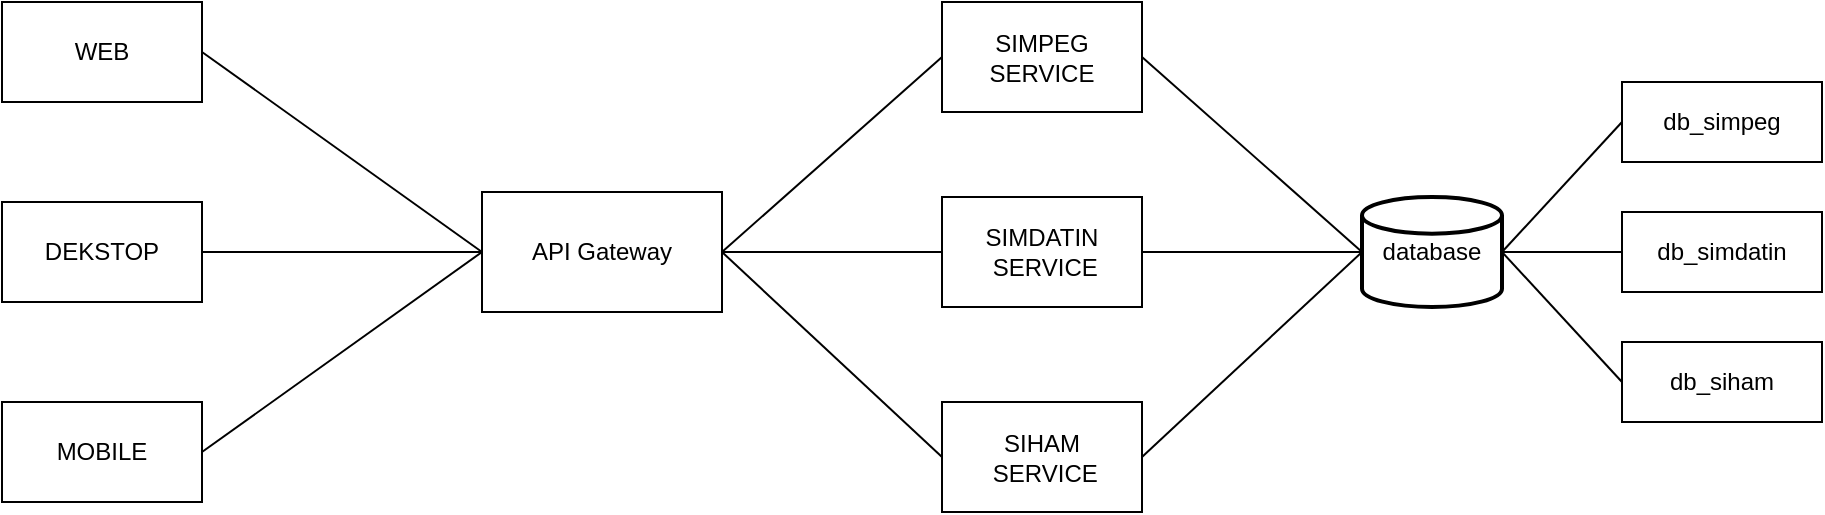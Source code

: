 <mxfile version="27.2.0">
  <diagram name="Page-1" id="9mHOf-4QEkA5tlbPgJvo">
    <mxGraphModel dx="1042" dy="574" grid="1" gridSize="10" guides="1" tooltips="1" connect="1" arrows="1" fold="1" page="1" pageScale="1" pageWidth="1100" pageHeight="850" math="0" shadow="0">
      <root>
        <mxCell id="0" />
        <mxCell id="1" parent="0" />
        <mxCell id="wzv2SVpdAabkjRXu7HkC-1" value="WEB" style="rounded=0;whiteSpace=wrap;html=1;labelBackgroundColor=none;" vertex="1" parent="1">
          <mxGeometry x="170" y="110" width="100" height="50" as="geometry" />
        </mxCell>
        <mxCell id="wzv2SVpdAabkjRXu7HkC-2" value="DEKSTOP" style="rounded=0;whiteSpace=wrap;html=1;labelBackgroundColor=none;" vertex="1" parent="1">
          <mxGeometry x="170" y="210" width="100" height="50" as="geometry" />
        </mxCell>
        <mxCell id="wzv2SVpdAabkjRXu7HkC-3" value="MOBILE" style="rounded=0;whiteSpace=wrap;html=1;labelBackgroundColor=none;" vertex="1" parent="1">
          <mxGeometry x="170" y="310" width="100" height="50" as="geometry" />
        </mxCell>
        <mxCell id="wzv2SVpdAabkjRXu7HkC-4" value="API Gateway" style="rounded=0;whiteSpace=wrap;html=1;labelBackgroundColor=none;" vertex="1" parent="1">
          <mxGeometry x="410" y="205" width="120" height="60" as="geometry" />
        </mxCell>
        <mxCell id="wzv2SVpdAabkjRXu7HkC-5" value="SIMPEG SERVICE" style="rounded=0;whiteSpace=wrap;html=1;labelBackgroundColor=none;" vertex="1" parent="1">
          <mxGeometry x="640" y="110" width="100" height="55" as="geometry" />
        </mxCell>
        <mxCell id="wzv2SVpdAabkjRXu7HkC-6" value="" style="endArrow=none;html=1;rounded=0;exitX=1;exitY=0.5;exitDx=0;exitDy=0;entryX=0;entryY=0.5;entryDx=0;entryDy=0;labelBackgroundColor=none;fontColor=default;" edge="1" parent="1" source="wzv2SVpdAabkjRXu7HkC-1" target="wzv2SVpdAabkjRXu7HkC-4">
          <mxGeometry width="50" height="50" relative="1" as="geometry">
            <mxPoint x="520" y="400" as="sourcePoint" />
            <mxPoint x="570" y="350" as="targetPoint" />
          </mxGeometry>
        </mxCell>
        <mxCell id="wzv2SVpdAabkjRXu7HkC-7" value="" style="endArrow=none;html=1;rounded=0;exitX=1;exitY=0.5;exitDx=0;exitDy=0;entryX=0;entryY=0.5;entryDx=0;entryDy=0;labelBackgroundColor=none;fontColor=default;" edge="1" parent="1" source="wzv2SVpdAabkjRXu7HkC-2" target="wzv2SVpdAabkjRXu7HkC-4">
          <mxGeometry width="50" height="50" relative="1" as="geometry">
            <mxPoint x="280" y="145" as="sourcePoint" />
            <mxPoint x="420" y="245" as="targetPoint" />
          </mxGeometry>
        </mxCell>
        <mxCell id="wzv2SVpdAabkjRXu7HkC-8" value="" style="endArrow=none;html=1;rounded=0;exitX=1;exitY=0.5;exitDx=0;exitDy=0;entryX=0;entryY=0.5;entryDx=0;entryDy=0;labelBackgroundColor=none;fontColor=default;" edge="1" parent="1" source="wzv2SVpdAabkjRXu7HkC-3" target="wzv2SVpdAabkjRXu7HkC-4">
          <mxGeometry width="50" height="50" relative="1" as="geometry">
            <mxPoint x="280" y="245" as="sourcePoint" />
            <mxPoint x="420" y="245" as="targetPoint" />
          </mxGeometry>
        </mxCell>
        <mxCell id="wzv2SVpdAabkjRXu7HkC-9" value="" style="endArrow=none;html=1;rounded=0;entryX=0;entryY=0.5;entryDx=0;entryDy=0;exitX=1;exitY=0.5;exitDx=0;exitDy=0;labelBackgroundColor=none;fontColor=default;" edge="1" parent="1" source="wzv2SVpdAabkjRXu7HkC-4" target="wzv2SVpdAabkjRXu7HkC-5">
          <mxGeometry width="50" height="50" relative="1" as="geometry">
            <mxPoint x="550" y="250" as="sourcePoint" />
            <mxPoint x="420" y="245" as="targetPoint" />
          </mxGeometry>
        </mxCell>
        <mxCell id="wzv2SVpdAabkjRXu7HkC-10" value="" style="endArrow=none;html=1;rounded=0;entryX=0;entryY=0.5;entryDx=0;entryDy=0;exitX=1;exitY=0.5;exitDx=0;exitDy=0;labelBackgroundColor=none;fontColor=default;" edge="1" parent="1" source="wzv2SVpdAabkjRXu7HkC-4" target="wzv2SVpdAabkjRXu7HkC-12">
          <mxGeometry width="50" height="50" relative="1" as="geometry">
            <mxPoint x="540" y="245" as="sourcePoint" />
            <mxPoint x="630" y="290" as="targetPoint" />
          </mxGeometry>
        </mxCell>
        <mxCell id="wzv2SVpdAabkjRXu7HkC-12" value="SIHAM&lt;div&gt;&amp;nbsp;SERVICE&lt;/div&gt;" style="rounded=0;whiteSpace=wrap;html=1;labelBackgroundColor=none;" vertex="1" parent="1">
          <mxGeometry x="640" y="310" width="100" height="55" as="geometry" />
        </mxCell>
        <mxCell id="wzv2SVpdAabkjRXu7HkC-14" value="" style="endArrow=none;html=1;rounded=0;entryX=0;entryY=0.5;entryDx=0;entryDy=0;exitX=1;exitY=0.5;exitDx=0;exitDy=0;entryPerimeter=0;labelBackgroundColor=none;fontColor=default;" edge="1" parent="1" source="wzv2SVpdAabkjRXu7HkC-5" target="wzv2SVpdAabkjRXu7HkC-17">
          <mxGeometry width="50" height="50" relative="1" as="geometry">
            <mxPoint x="540" y="245" as="sourcePoint" />
            <mxPoint x="819" y="137.5" as="targetPoint" />
          </mxGeometry>
        </mxCell>
        <mxCell id="wzv2SVpdAabkjRXu7HkC-15" value="" style="endArrow=none;html=1;rounded=0;exitX=1;exitY=0.5;exitDx=0;exitDy=0;labelBackgroundColor=none;fontColor=default;entryX=0;entryY=0.5;entryDx=0;entryDy=0;entryPerimeter=0;" edge="1" parent="1" source="wzv2SVpdAabkjRXu7HkC-12" target="wzv2SVpdAabkjRXu7HkC-17">
          <mxGeometry width="50" height="50" relative="1" as="geometry">
            <mxPoint x="740" y="188" as="sourcePoint" />
            <mxPoint x="850" y="240" as="targetPoint" />
          </mxGeometry>
        </mxCell>
        <mxCell id="wzv2SVpdAabkjRXu7HkC-16" value="SIMDATIN&lt;br&gt;&lt;div&gt;&amp;nbsp;SERVICE&lt;/div&gt;" style="rounded=0;whiteSpace=wrap;html=1;labelBackgroundColor=none;" vertex="1" parent="1">
          <mxGeometry x="640" y="207.5" width="100" height="55" as="geometry" />
        </mxCell>
        <mxCell id="wzv2SVpdAabkjRXu7HkC-17" value="database" style="strokeWidth=2;html=1;shape=mxgraph.flowchart.database;whiteSpace=wrap;rounded=0;labelBackgroundColor=none;" vertex="1" parent="1">
          <mxGeometry x="850" y="207.5" width="70" height="55" as="geometry" />
        </mxCell>
        <mxCell id="wzv2SVpdAabkjRXu7HkC-18" value="" style="endArrow=none;html=1;rounded=0;entryX=0;entryY=0.5;entryDx=0;entryDy=0;exitX=1;exitY=0.5;exitDx=0;exitDy=0;entryPerimeter=0;labelBackgroundColor=none;fontColor=default;" edge="1" parent="1" source="wzv2SVpdAabkjRXu7HkC-16" target="wzv2SVpdAabkjRXu7HkC-17">
          <mxGeometry width="50" height="50" relative="1" as="geometry">
            <mxPoint x="750" y="148" as="sourcePoint" />
            <mxPoint x="829" y="148" as="targetPoint" />
          </mxGeometry>
        </mxCell>
        <mxCell id="wzv2SVpdAabkjRXu7HkC-19" value="" style="endArrow=none;html=1;rounded=0;entryX=0;entryY=0.5;entryDx=0;entryDy=0;exitX=1;exitY=0.5;exitDx=0;exitDy=0;labelBackgroundColor=none;fontColor=default;" edge="1" parent="1" source="wzv2SVpdAabkjRXu7HkC-4" target="wzv2SVpdAabkjRXu7HkC-16">
          <mxGeometry width="50" height="50" relative="1" as="geometry">
            <mxPoint x="550" y="232" as="sourcePoint" />
            <mxPoint x="630" y="232" as="targetPoint" />
          </mxGeometry>
        </mxCell>
        <mxCell id="wzv2SVpdAabkjRXu7HkC-23" value="" style="endArrow=none;html=1;rounded=0;entryX=0;entryY=0.5;entryDx=0;entryDy=0;exitX=1;exitY=0.5;exitDx=0;exitDy=0;labelBackgroundColor=none;fontColor=default;exitPerimeter=0;" edge="1" parent="1" source="wzv2SVpdAabkjRXu7HkC-17" target="wzv2SVpdAabkjRXu7HkC-24">
          <mxGeometry width="50" height="50" relative="1" as="geometry">
            <mxPoint x="750" y="148" as="sourcePoint" />
            <mxPoint x="970" y="180" as="targetPoint" />
          </mxGeometry>
        </mxCell>
        <mxCell id="wzv2SVpdAabkjRXu7HkC-24" value="db_simpeg" style="rounded=0;whiteSpace=wrap;html=1;" vertex="1" parent="1">
          <mxGeometry x="980" y="150" width="100" height="40" as="geometry" />
        </mxCell>
        <mxCell id="wzv2SVpdAabkjRXu7HkC-25" value="db_siham" style="rounded=0;whiteSpace=wrap;html=1;" vertex="1" parent="1">
          <mxGeometry x="980" y="280" width="100" height="40" as="geometry" />
        </mxCell>
        <mxCell id="wzv2SVpdAabkjRXu7HkC-26" value="db_simdatin" style="rounded=0;whiteSpace=wrap;html=1;" vertex="1" parent="1">
          <mxGeometry x="980" y="215" width="100" height="40" as="geometry" />
        </mxCell>
        <mxCell id="wzv2SVpdAabkjRXu7HkC-27" value="" style="endArrow=none;html=1;rounded=0;entryX=0;entryY=0.5;entryDx=0;entryDy=0;labelBackgroundColor=none;fontColor=default;exitX=1;exitY=0.5;exitDx=0;exitDy=0;exitPerimeter=0;" edge="1" parent="1" source="wzv2SVpdAabkjRXu7HkC-17" target="wzv2SVpdAabkjRXu7HkC-26">
          <mxGeometry width="50" height="50" relative="1" as="geometry">
            <mxPoint x="970" y="330" as="sourcePoint" />
            <mxPoint x="845" y="70" as="targetPoint" />
          </mxGeometry>
        </mxCell>
        <mxCell id="wzv2SVpdAabkjRXu7HkC-28" value="" style="endArrow=none;html=1;rounded=0;entryX=0;entryY=0.5;entryDx=0;entryDy=0;labelBackgroundColor=none;fontColor=default;exitX=1;exitY=0.5;exitDx=0;exitDy=0;exitPerimeter=0;" edge="1" parent="1" source="wzv2SVpdAabkjRXu7HkC-17" target="wzv2SVpdAabkjRXu7HkC-25">
          <mxGeometry width="50" height="50" relative="1" as="geometry">
            <mxPoint x="930" y="245" as="sourcePoint" />
            <mxPoint x="990" y="245" as="targetPoint" />
          </mxGeometry>
        </mxCell>
      </root>
    </mxGraphModel>
  </diagram>
</mxfile>
